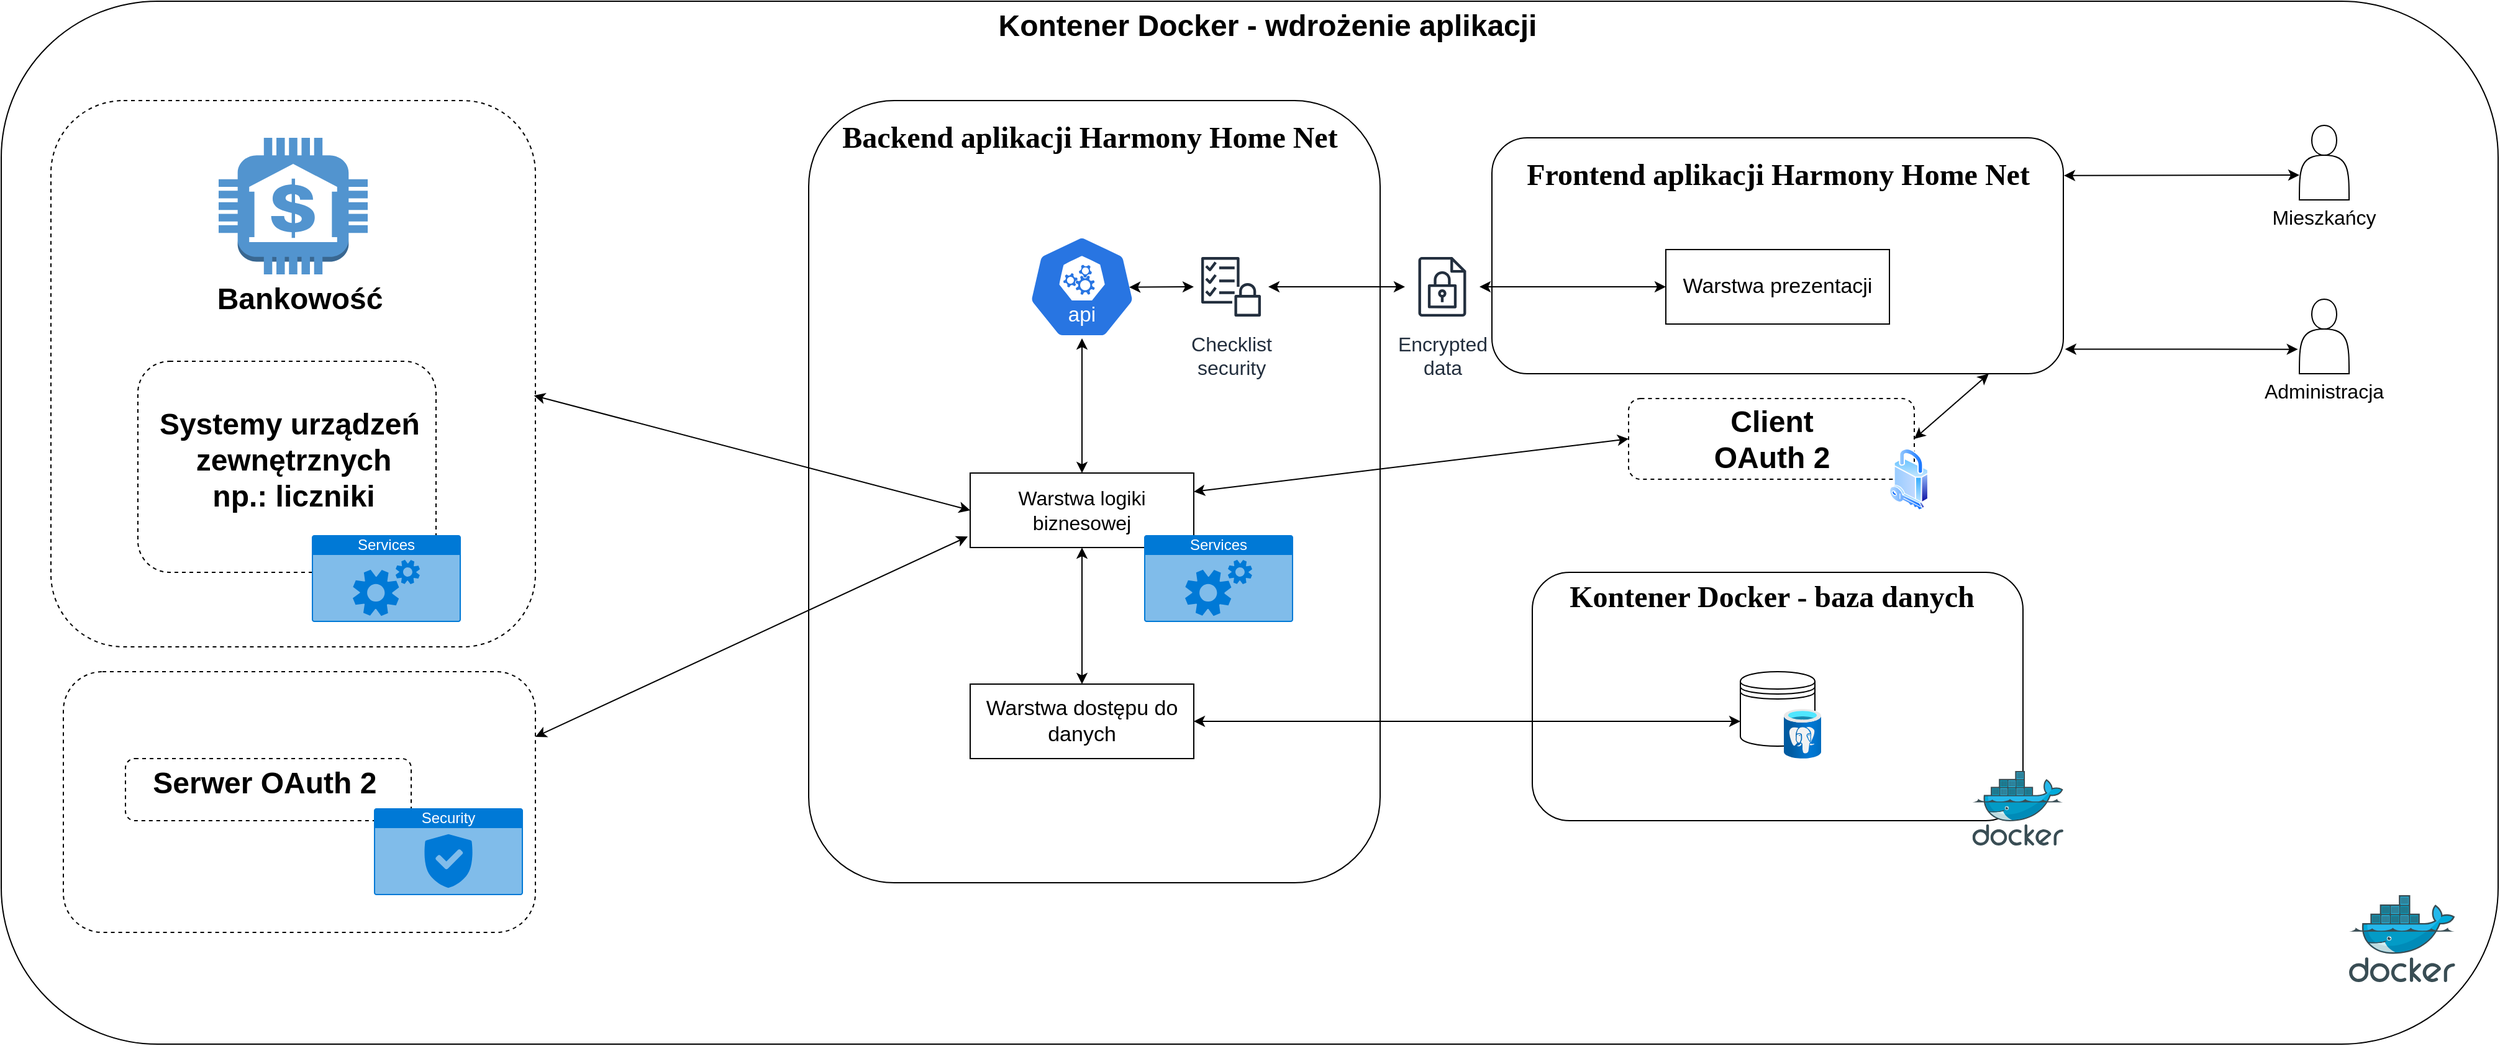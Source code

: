 <mxfile version="24.7.12">
  <diagram name="architektura" id="5f0bae14-7c28-e335-631c-24af17079c00">
    <mxGraphModel dx="3562" dy="1793" grid="1" gridSize="10" guides="1" tooltips="1" connect="1" arrows="1" fold="1" page="1" pageScale="1" pageWidth="1100" pageHeight="850" background="none" math="0" shadow="0">
      <root>
        <mxCell id="0" />
        <mxCell id="1" parent="0" />
        <mxCell id="gY4HQTh1pNE1RITPi49o-1" value="" style="rounded=1;whiteSpace=wrap;html=1;strokeColor=default;gradientColor=none;fillColor=none;" vertex="1" parent="1">
          <mxGeometry x="310" y="30" width="460" height="630" as="geometry" />
        </mxCell>
        <mxCell id="gY4HQTh1pNE1RITPi49o-2" value="Backend aplikacji Harmony Home Net" style="text;strokeColor=none;fillColor=none;html=1;fontSize=24;fontStyle=1;verticalAlign=middle;align=center;fontFamily=Garamond;" vertex="1" parent="1">
          <mxGeometry x="361" y="50" width="350" height="20" as="geometry" />
        </mxCell>
        <mxCell id="gY4HQTh1pNE1RITPi49o-5" value="&lt;font style=&quot;font-size: 16px;&quot;&gt;Warstwa logiki biznesowej&lt;/font&gt;" style="rounded=0;whiteSpace=wrap;html=1;fillColor=none;" vertex="1" parent="1">
          <mxGeometry x="440" y="330" width="180" height="60" as="geometry" />
        </mxCell>
        <mxCell id="gY4HQTh1pNE1RITPi49o-6" value="&lt;font style=&quot;font-size: 17px;&quot;&gt;Warstwa dostępu do danych&lt;/font&gt;" style="rounded=0;whiteSpace=wrap;html=1;fontFamily=Helvetica;fillColor=none;" vertex="1" parent="1">
          <mxGeometry x="440" y="500" width="180" height="60" as="geometry" />
        </mxCell>
        <mxCell id="gY4HQTh1pNE1RITPi49o-7" value="" style="endArrow=classic;startArrow=classic;html=1;rounded=0;entryX=0.5;entryY=1;entryDx=0;entryDy=0;" edge="1" parent="1" source="gY4HQTh1pNE1RITPi49o-6" target="gY4HQTh1pNE1RITPi49o-5">
          <mxGeometry width="50" height="50" relative="1" as="geometry">
            <mxPoint x="520" y="360" as="sourcePoint" />
            <mxPoint x="520" y="320" as="targetPoint" />
          </mxGeometry>
        </mxCell>
        <mxCell id="gY4HQTh1pNE1RITPi49o-8" value="" style="endArrow=classic;startArrow=classic;html=1;rounded=0;entryX=0.5;entryY=1;entryDx=0;entryDy=0;exitX=0.5;exitY=0;exitDx=0;exitDy=0;entryPerimeter=0;" edge="1" parent="1" source="gY4HQTh1pNE1RITPi49o-5" target="gY4HQTh1pNE1RITPi49o-38">
          <mxGeometry width="50" height="50" relative="1" as="geometry">
            <mxPoint x="520" y="360" as="sourcePoint" />
            <mxPoint x="530" y="210" as="targetPoint" />
          </mxGeometry>
        </mxCell>
        <mxCell id="gY4HQTh1pNE1RITPi49o-9" value="" style="rounded=1;whiteSpace=wrap;html=1;strokeColor=default;gradientColor=none;fillColor=none;" vertex="1" parent="1">
          <mxGeometry x="860" y="60" width="460" height="190" as="geometry" />
        </mxCell>
        <mxCell id="gY4HQTh1pNE1RITPi49o-10" value="Frontend aplikacji Harmony Home Net" style="text;strokeColor=none;fillColor=none;html=1;fontSize=24;fontStyle=1;verticalAlign=middle;align=center;fontFamily=Garamond;" vertex="1" parent="1">
          <mxGeometry x="1040" y="70" width="100" height="40" as="geometry" />
        </mxCell>
        <mxCell id="gY4HQTh1pNE1RITPi49o-11" value="&lt;font style=&quot;font-size: 17px;&quot;&gt;Warstwa prezentacji&lt;/font&gt;" style="rounded=0;whiteSpace=wrap;html=1;fillColor=none;" vertex="1" parent="1">
          <mxGeometry x="1000" y="150" width="180" height="60" as="geometry" />
        </mxCell>
        <mxCell id="gY4HQTh1pNE1RITPi49o-12" value="" style="endArrow=classic;startArrow=classic;html=1;rounded=0;entryX=0;entryY=0.5;entryDx=0;entryDy=0;" edge="1" parent="1" source="gY4HQTh1pNE1RITPi49o-60" target="gY4HQTh1pNE1RITPi49o-11">
          <mxGeometry width="50" height="50" relative="1" as="geometry">
            <mxPoint x="850" y="180" as="sourcePoint" />
            <mxPoint x="570" y="310" as="targetPoint" />
          </mxGeometry>
        </mxCell>
        <mxCell id="gY4HQTh1pNE1RITPi49o-16" value="Kontener Docker - baza danych" style="text;strokeColor=none;fillColor=none;html=1;fontSize=24;fontStyle=1;verticalAlign=middle;align=center;fontFamily=Garamond;" vertex="1" parent="1">
          <mxGeometry x="1035" y="410" width="100" height="40" as="geometry" />
        </mxCell>
        <mxCell id="gY4HQTh1pNE1RITPi49o-17" value="" style="rounded=1;whiteSpace=wrap;html=1;fillColor=none;" vertex="1" parent="1">
          <mxGeometry x="892.5" y="410" width="395" height="200" as="geometry" />
        </mxCell>
        <mxCell id="gY4HQTh1pNE1RITPi49o-18" value="" style="shape=datastore;whiteSpace=wrap;html=1;" vertex="1" parent="1">
          <mxGeometry x="1060" y="490" width="60" height="60" as="geometry" />
        </mxCell>
        <mxCell id="gY4HQTh1pNE1RITPi49o-19" value="" style="image;aspect=fixed;html=1;points=[];align=center;fontSize=12;image=img/lib/azure2/databases/Azure_Database_PostgreSQL_Server.svg;" vertex="1" parent="1">
          <mxGeometry x="1095" y="520" width="30" height="40" as="geometry" />
        </mxCell>
        <mxCell id="gY4HQTh1pNE1RITPi49o-20" value="" style="endArrow=classic;startArrow=classic;html=1;rounded=0;exitX=1;exitY=0.5;exitDx=0;exitDy=0;" edge="1" parent="1" source="gY4HQTh1pNE1RITPi49o-6">
          <mxGeometry width="50" height="50" relative="1" as="geometry">
            <mxPoint x="520" y="360" as="sourcePoint" />
            <mxPoint x="1060" y="530" as="targetPoint" />
          </mxGeometry>
        </mxCell>
        <mxCell id="gY4HQTh1pNE1RITPi49o-26" value="" style="rounded=1;whiteSpace=wrap;html=1;fillColor=none;dashed=1;" vertex="1" parent="1">
          <mxGeometry x="-230" y="240" width="240" height="170" as="geometry" />
        </mxCell>
        <mxCell id="gY4HQTh1pNE1RITPi49o-27" value="Systemy urządzeń&amp;nbsp;&lt;div&gt;zewnętrznych&lt;div&gt;np.: liczniki&lt;/div&gt;&lt;/div&gt;" style="text;strokeColor=none;fillColor=none;html=1;fontSize=24;fontStyle=1;verticalAlign=middle;align=center;" vertex="1" parent="1">
          <mxGeometry x="-155" y="300" width="100" height="40" as="geometry" />
        </mxCell>
        <mxCell id="gY4HQTh1pNE1RITPi49o-28" value="" style="rounded=1;whiteSpace=wrap;html=1;fillColor=none;dashed=1;" vertex="1" parent="1">
          <mxGeometry x="-240" y="560" width="230" height="50" as="geometry" />
        </mxCell>
        <mxCell id="gY4HQTh1pNE1RITPi49o-29" value="Serwer OAuth 2&amp;nbsp;" style="text;strokeColor=none;fillColor=none;html=1;fontSize=24;fontStyle=1;verticalAlign=middle;align=center;" vertex="1" parent="1">
          <mxGeometry x="-175" y="560" width="100" height="40" as="geometry" />
        </mxCell>
        <mxCell id="gY4HQTh1pNE1RITPi49o-33" value="" style="rounded=1;whiteSpace=wrap;html=1;fillColor=none;dashed=1;" vertex="1" parent="1">
          <mxGeometry x="970" y="270" width="230" height="65" as="geometry" />
        </mxCell>
        <mxCell id="gY4HQTh1pNE1RITPi49o-34" value="Client&lt;div&gt;&amp;nbsp;OAuth 2&amp;nbsp;&lt;/div&gt;" style="text;strokeColor=none;fillColor=none;html=1;fontSize=24;fontStyle=1;verticalAlign=middle;align=center;" vertex="1" parent="1">
          <mxGeometry x="1035" y="282.5" width="100" height="40" as="geometry" />
        </mxCell>
        <mxCell id="gY4HQTh1pNE1RITPi49o-35" value="" style="endArrow=classic;startArrow=classic;html=1;rounded=0;entryX=1;entryY=0.5;entryDx=0;entryDy=0;" edge="1" parent="1" target="gY4HQTh1pNE1RITPi49o-33">
          <mxGeometry width="50" height="50" relative="1" as="geometry">
            <mxPoint x="1260" y="250" as="sourcePoint" />
            <mxPoint x="1440" y="280" as="targetPoint" />
          </mxGeometry>
        </mxCell>
        <mxCell id="gY4HQTh1pNE1RITPi49o-37" value="" style="image;sketch=0;aspect=fixed;html=1;points=[];align=center;fontSize=12;image=img/lib/mscae/Docker.svg;" vertex="1" parent="1">
          <mxGeometry x="1246.83" y="570" width="73.17" height="60" as="geometry" />
        </mxCell>
        <mxCell id="gY4HQTh1pNE1RITPi49o-38" value="" style="aspect=fixed;sketch=0;html=1;dashed=0;whitespace=wrap;verticalLabelPosition=bottom;verticalAlign=top;fillColor=#2875E2;strokeColor=#ffffff;points=[[0.005,0.63,0],[0.1,0.2,0],[0.9,0.2,0],[0.5,0,0],[0.995,0.63,0],[0.72,0.99,0],[0.5,1,0],[0.28,0.99,0]];shape=mxgraph.kubernetes.icon2;kubernetesLabel=1;prIcon=api" vertex="1" parent="1">
          <mxGeometry x="486.77" y="138.5" width="86.46" height="83" as="geometry" />
        </mxCell>
        <mxCell id="gY4HQTh1pNE1RITPi49o-39" value="" style="outlineConnect=0;dashed=0;verticalLabelPosition=bottom;verticalAlign=top;align=center;html=1;shape=mxgraph.aws3.bank;fillColor=#5294CF;gradientColor=none;" vertex="1" parent="1">
          <mxGeometry x="-165" y="60" width="120" height="110" as="geometry" />
        </mxCell>
        <mxCell id="gY4HQTh1pNE1RITPi49o-40" value="Services" style="html=1;whiteSpace=wrap;strokeColor=none;fillColor=#0079D6;labelPosition=center;verticalLabelPosition=middle;verticalAlign=top;align=center;fontSize=12;outlineConnect=0;spacingTop=-6;fontColor=#FFFFFF;sketch=0;shape=mxgraph.sitemap.services;" vertex="1" parent="1">
          <mxGeometry x="-90" y="380" width="120" height="70" as="geometry" />
        </mxCell>
        <mxCell id="gY4HQTh1pNE1RITPi49o-45" value="Security" style="html=1;whiteSpace=wrap;strokeColor=none;fillColor=#0079D6;labelPosition=center;verticalLabelPosition=middle;verticalAlign=top;align=center;fontSize=12;outlineConnect=0;spacingTop=-6;fontColor=#FFFFFF;sketch=0;shape=mxgraph.sitemap.security;" vertex="1" parent="1">
          <mxGeometry x="-40" y="600" width="120" height="70" as="geometry" />
        </mxCell>
        <mxCell id="gY4HQTh1pNE1RITPi49o-46" value="" style="image;aspect=fixed;perimeter=ellipsePerimeter;html=1;align=center;shadow=0;dashed=0;spacingTop=3;image=img/lib/active_directory/security.svg;" vertex="1" parent="1">
          <mxGeometry x="1180" y="310" width="31.5" height="50" as="geometry" />
        </mxCell>
        <mxCell id="gY4HQTh1pNE1RITPi49o-47" value="Services" style="html=1;whiteSpace=wrap;strokeColor=none;fillColor=#0079D6;labelPosition=center;verticalLabelPosition=middle;verticalAlign=top;align=center;fontSize=12;outlineConnect=0;spacingTop=-6;fontColor=#FFFFFF;sketch=0;shape=mxgraph.sitemap.services;" vertex="1" parent="1">
          <mxGeometry x="580" y="380" width="120" height="70" as="geometry" />
        </mxCell>
        <mxCell id="gY4HQTh1pNE1RITPi49o-49" value="" style="shape=actor;whiteSpace=wrap;html=1;" vertex="1" parent="1">
          <mxGeometry x="1510" y="50" width="40" height="60" as="geometry" />
        </mxCell>
        <mxCell id="gY4HQTh1pNE1RITPi49o-50" value="" style="shape=actor;whiteSpace=wrap;html=1;" vertex="1" parent="1">
          <mxGeometry x="1510" y="190" width="40" height="60" as="geometry" />
        </mxCell>
        <mxCell id="gY4HQTh1pNE1RITPi49o-51" value="&lt;font style=&quot;font-size: 16px;&quot;&gt;Mieszkańcy&lt;/font&gt;" style="text;html=1;align=center;verticalAlign=middle;whiteSpace=wrap;rounded=0;" vertex="1" parent="1">
          <mxGeometry x="1500" y="109" width="60" height="30" as="geometry" />
        </mxCell>
        <mxCell id="gY4HQTh1pNE1RITPi49o-52" value="&lt;font style=&quot;font-size: 16px;&quot;&gt;Administracja&lt;/font&gt;" style="text;html=1;align=center;verticalAlign=middle;whiteSpace=wrap;rounded=0;" vertex="1" parent="1">
          <mxGeometry x="1500" y="249" width="60" height="30" as="geometry" />
        </mxCell>
        <mxCell id="gY4HQTh1pNE1RITPi49o-53" value="" style="endArrow=classic;startArrow=classic;html=1;rounded=0;entryX=0;entryY=0.667;entryDx=0;entryDy=0;entryPerimeter=0;exitX=1.001;exitY=0.16;exitDx=0;exitDy=0;exitPerimeter=0;" edge="1" parent="1" source="gY4HQTh1pNE1RITPi49o-9" target="gY4HQTh1pNE1RITPi49o-49">
          <mxGeometry width="50" height="50" relative="1" as="geometry">
            <mxPoint x="1380" y="110" as="sourcePoint" />
            <mxPoint x="1430" y="60" as="targetPoint" />
          </mxGeometry>
        </mxCell>
        <mxCell id="gY4HQTh1pNE1RITPi49o-54" value="" style="endArrow=classic;startArrow=classic;html=1;rounded=0;entryX=-0.029;entryY=0.672;entryDx=0;entryDy=0;entryPerimeter=0;exitX=1.003;exitY=0.896;exitDx=0;exitDy=0;exitPerimeter=0;" edge="1" parent="1" source="gY4HQTh1pNE1RITPi49o-9" target="gY4HQTh1pNE1RITPi49o-50">
          <mxGeometry width="50" height="50" relative="1" as="geometry">
            <mxPoint x="1370" y="260" as="sourcePoint" />
            <mxPoint x="1420" y="210" as="targetPoint" />
          </mxGeometry>
        </mxCell>
        <mxCell id="gY4HQTh1pNE1RITPi49o-57" value="" style="endArrow=classic;startArrow=classic;html=1;rounded=0;entryX=0;entryY=0.5;entryDx=0;entryDy=0;exitX=0.94;exitY=0.504;exitDx=0;exitDy=0;exitPerimeter=0;" edge="1" parent="1" source="gY4HQTh1pNE1RITPi49o-38" target="gY4HQTh1pNE1RITPi49o-43">
          <mxGeometry width="50" height="50" relative="1" as="geometry">
            <mxPoint x="568" y="180" as="sourcePoint" />
            <mxPoint x="790" y="180" as="targetPoint" />
          </mxGeometry>
        </mxCell>
        <mxCell id="gY4HQTh1pNE1RITPi49o-43" value="&lt;font style=&quot;font-size: 16px;&quot;&gt;Checklist&lt;br&gt;security&lt;/font&gt;" style="sketch=0;outlineConnect=0;fontColor=#232F3E;gradientColor=none;strokeColor=#232F3E;fillColor=none;dashed=0;verticalLabelPosition=bottom;verticalAlign=top;align=center;html=1;fontSize=12;fontStyle=0;aspect=fixed;shape=mxgraph.aws4.resourceIcon;resIcon=mxgraph.aws4.checklist_security;" vertex="1" parent="1">
          <mxGeometry x="620" y="150" width="60" height="60" as="geometry" />
        </mxCell>
        <mxCell id="gY4HQTh1pNE1RITPi49o-59" value="Bankowość" style="text;strokeColor=none;fillColor=none;html=1;fontSize=24;fontStyle=1;verticalAlign=middle;align=center;" vertex="1" parent="1">
          <mxGeometry x="-150" y="170" width="100" height="40" as="geometry" />
        </mxCell>
        <mxCell id="gY4HQTh1pNE1RITPi49o-61" value="" style="endArrow=classic;startArrow=classic;html=1;rounded=0;entryX=0;entryY=0.5;entryDx=0;entryDy=0;" edge="1" parent="1" source="gY4HQTh1pNE1RITPi49o-43" target="gY4HQTh1pNE1RITPi49o-60">
          <mxGeometry width="50" height="50" relative="1" as="geometry">
            <mxPoint x="680" y="180" as="sourcePoint" />
            <mxPoint x="1000" y="180" as="targetPoint" />
          </mxGeometry>
        </mxCell>
        <mxCell id="gY4HQTh1pNE1RITPi49o-60" value="&lt;font style=&quot;font-size: 16px;&quot;&gt;Encrypted&lt;br&gt;data&lt;/font&gt;" style="sketch=0;outlineConnect=0;fontColor=#232F3E;gradientColor=none;strokeColor=#232F3E;fillColor=none;dashed=0;verticalLabelPosition=bottom;verticalAlign=top;align=center;html=1;fontSize=12;fontStyle=0;aspect=fixed;shape=mxgraph.aws4.resourceIcon;resIcon=mxgraph.aws4.encrypted_data;" vertex="1" parent="1">
          <mxGeometry x="790" y="150" width="60" height="60" as="geometry" />
        </mxCell>
        <mxCell id="gY4HQTh1pNE1RITPi49o-62" value="" style="rounded=1;whiteSpace=wrap;html=1;fillColor=none;" vertex="1" parent="1">
          <mxGeometry x="-340" y="-50" width="2010" height="840" as="geometry" />
        </mxCell>
        <mxCell id="gY4HQTh1pNE1RITPi49o-64" value="Kon&lt;span style=&quot;background-color: initial;&quot;&gt;tener Docker - wdrożenie aplikacji&lt;/span&gt;" style="text;strokeColor=none;fillColor=none;html=1;fontSize=24;fontStyle=1;verticalAlign=middle;align=center;" vertex="1" parent="1">
          <mxGeometry x="629" y="-50" width="100" height="40" as="geometry" />
        </mxCell>
        <mxCell id="gY4HQTh1pNE1RITPi49o-65" value="" style="image;sketch=0;aspect=fixed;html=1;points=[];align=center;fontSize=12;image=img/lib/mscae/Docker.svg;" vertex="1" parent="1">
          <mxGeometry x="1550" y="670" width="85.37" height="70" as="geometry" />
        </mxCell>
        <mxCell id="gY4HQTh1pNE1RITPi49o-66" value="" style="rounded=1;whiteSpace=wrap;html=1;dashed=1;fillColor=none;" vertex="1" parent="1">
          <mxGeometry x="-300" y="30" width="390" height="440" as="geometry" />
        </mxCell>
        <mxCell id="gY4HQTh1pNE1RITPi49o-67" value="" style="endArrow=classic;startArrow=classic;html=1;rounded=0;entryX=0;entryY=0.5;entryDx=0;entryDy=0;exitX=0.997;exitY=0.54;exitDx=0;exitDy=0;exitPerimeter=0;" edge="1" parent="1" source="gY4HQTh1pNE1RITPi49o-66" target="gY4HQTh1pNE1RITPi49o-5">
          <mxGeometry width="50" height="50" relative="1" as="geometry">
            <mxPoint x="180" y="372.5" as="sourcePoint" />
            <mxPoint x="230" y="322.5" as="targetPoint" />
          </mxGeometry>
        </mxCell>
        <mxCell id="gY4HQTh1pNE1RITPi49o-68" value="" style="endArrow=classic;startArrow=classic;html=1;rounded=0;entryX=0;entryY=0.5;entryDx=0;entryDy=0;exitX=1;exitY=0.25;exitDx=0;exitDy=0;" edge="1" parent="1" source="gY4HQTh1pNE1RITPi49o-5" target="gY4HQTh1pNE1RITPi49o-33">
          <mxGeometry width="50" height="50" relative="1" as="geometry">
            <mxPoint x="830" y="360" as="sourcePoint" />
            <mxPoint x="880" y="310" as="targetPoint" />
          </mxGeometry>
        </mxCell>
        <mxCell id="gY4HQTh1pNE1RITPi49o-69" value="" style="rounded=1;whiteSpace=wrap;html=1;dashed=1;fillColor=none;" vertex="1" parent="1">
          <mxGeometry x="-290" y="490" width="380" height="210" as="geometry" />
        </mxCell>
        <mxCell id="gY4HQTh1pNE1RITPi49o-70" value="" style="endArrow=classic;startArrow=classic;html=1;rounded=0;entryX=-0.011;entryY=0.853;entryDx=0;entryDy=0;exitX=1;exitY=0.25;exitDx=0;exitDy=0;entryPerimeter=0;" edge="1" parent="1" source="gY4HQTh1pNE1RITPi49o-69" target="gY4HQTh1pNE1RITPi49o-5">
          <mxGeometry width="50" height="50" relative="1" as="geometry">
            <mxPoint x="139" y="268" as="sourcePoint" />
            <mxPoint x="450" y="370" as="targetPoint" />
          </mxGeometry>
        </mxCell>
      </root>
    </mxGraphModel>
  </diagram>
</mxfile>
